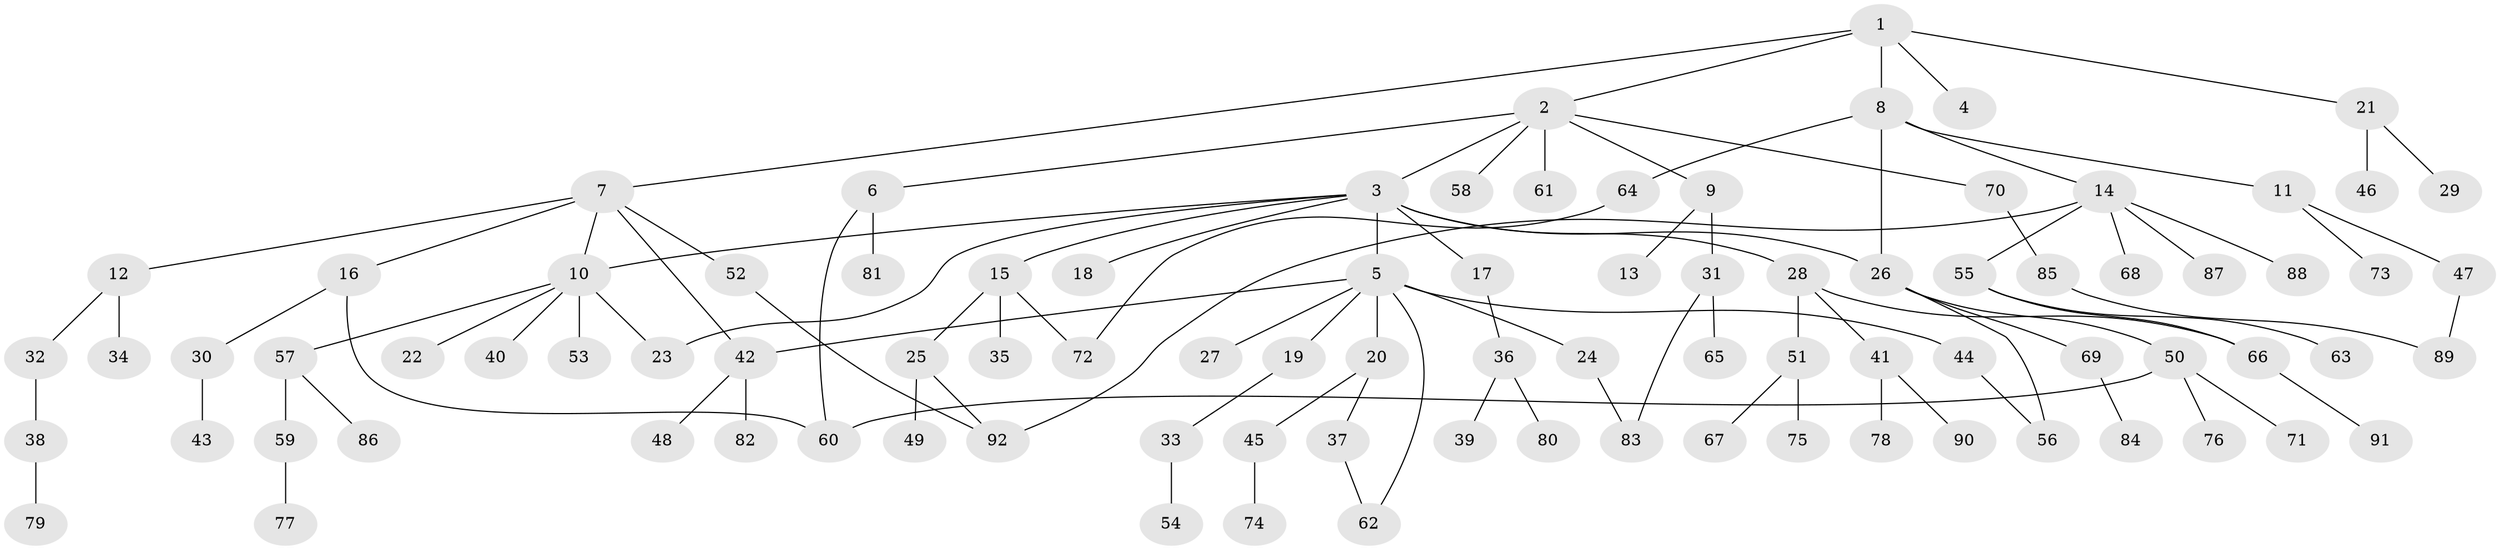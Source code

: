 // Generated by graph-tools (version 1.1) at 2025/25/03/09/25 03:25:35]
// undirected, 92 vertices, 105 edges
graph export_dot {
graph [start="1"]
  node [color=gray90,style=filled];
  1;
  2;
  3;
  4;
  5;
  6;
  7;
  8;
  9;
  10;
  11;
  12;
  13;
  14;
  15;
  16;
  17;
  18;
  19;
  20;
  21;
  22;
  23;
  24;
  25;
  26;
  27;
  28;
  29;
  30;
  31;
  32;
  33;
  34;
  35;
  36;
  37;
  38;
  39;
  40;
  41;
  42;
  43;
  44;
  45;
  46;
  47;
  48;
  49;
  50;
  51;
  52;
  53;
  54;
  55;
  56;
  57;
  58;
  59;
  60;
  61;
  62;
  63;
  64;
  65;
  66;
  67;
  68;
  69;
  70;
  71;
  72;
  73;
  74;
  75;
  76;
  77;
  78;
  79;
  80;
  81;
  82;
  83;
  84;
  85;
  86;
  87;
  88;
  89;
  90;
  91;
  92;
  1 -- 2;
  1 -- 4;
  1 -- 7;
  1 -- 8;
  1 -- 21;
  2 -- 3;
  2 -- 6;
  2 -- 9;
  2 -- 58;
  2 -- 61;
  2 -- 70;
  3 -- 5;
  3 -- 10;
  3 -- 15;
  3 -- 17;
  3 -- 18;
  3 -- 26;
  3 -- 28;
  3 -- 23;
  5 -- 19;
  5 -- 20;
  5 -- 24;
  5 -- 27;
  5 -- 42;
  5 -- 44;
  5 -- 62;
  6 -- 81;
  6 -- 60;
  7 -- 12;
  7 -- 16;
  7 -- 52;
  7 -- 10;
  7 -- 42;
  8 -- 11;
  8 -- 14;
  8 -- 64;
  8 -- 26;
  9 -- 13;
  9 -- 31;
  10 -- 22;
  10 -- 23;
  10 -- 40;
  10 -- 53;
  10 -- 57;
  11 -- 47;
  11 -- 73;
  12 -- 32;
  12 -- 34;
  14 -- 55;
  14 -- 68;
  14 -- 87;
  14 -- 88;
  14 -- 92;
  15 -- 25;
  15 -- 35;
  15 -- 72;
  16 -- 30;
  16 -- 60;
  17 -- 36;
  19 -- 33;
  20 -- 37;
  20 -- 45;
  21 -- 29;
  21 -- 46;
  24 -- 83;
  25 -- 49;
  25 -- 92;
  26 -- 50;
  26 -- 56;
  26 -- 69;
  28 -- 41;
  28 -- 51;
  28 -- 66;
  30 -- 43;
  31 -- 65;
  31 -- 83;
  32 -- 38;
  33 -- 54;
  36 -- 39;
  36 -- 80;
  37 -- 62;
  38 -- 79;
  41 -- 78;
  41 -- 90;
  42 -- 48;
  42 -- 82;
  44 -- 56;
  45 -- 74;
  47 -- 89;
  50 -- 71;
  50 -- 76;
  50 -- 60;
  51 -- 67;
  51 -- 75;
  52 -- 92;
  55 -- 63;
  55 -- 66;
  57 -- 59;
  57 -- 86;
  59 -- 77;
  64 -- 72;
  66 -- 91;
  69 -- 84;
  70 -- 85;
  85 -- 89;
}
